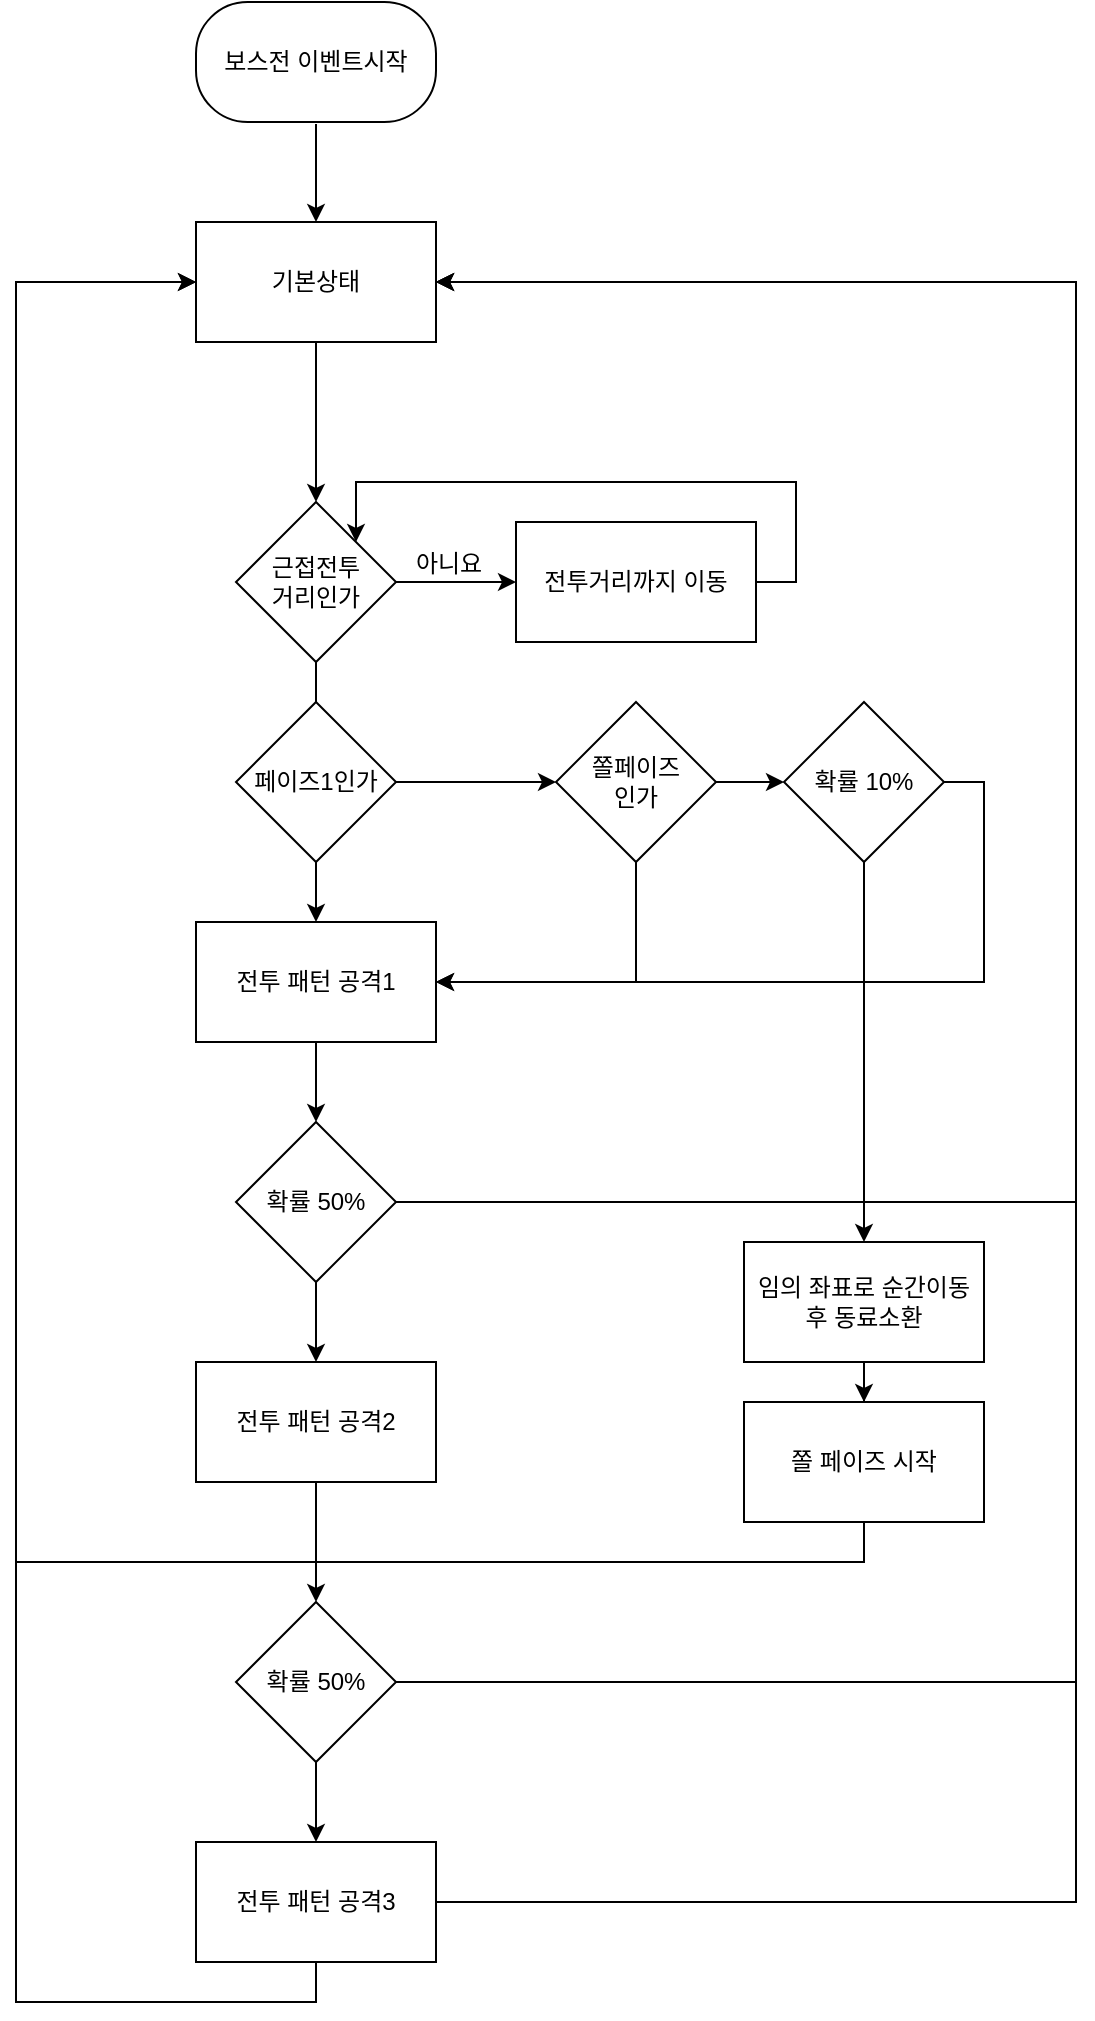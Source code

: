 <mxfile version="21.7.1" type="github">
  <diagram name="페이지-1" id="j2yFghRVwuGQoitiAyQ0">
    <mxGraphModel dx="1434" dy="758" grid="1" gridSize="10" guides="1" tooltips="1" connect="1" arrows="1" fold="1" page="1" pageScale="1" pageWidth="827" pageHeight="1169" math="0" shadow="0">
      <root>
        <mxCell id="0" />
        <mxCell id="1" parent="0" />
        <mxCell id="eIThkSBVGZAdPtDnnVyc-22" value="" style="edgeStyle=orthogonalEdgeStyle;rounded=0;orthogonalLoop=1;jettySize=auto;html=1;" edge="1" parent="1" source="eIThkSBVGZAdPtDnnVyc-1" target="eIThkSBVGZAdPtDnnVyc-21">
          <mxGeometry relative="1" as="geometry" />
        </mxCell>
        <mxCell id="eIThkSBVGZAdPtDnnVyc-1" value="전투 패턴 공격1" style="rounded=0;whiteSpace=wrap;html=1;" vertex="1" parent="1">
          <mxGeometry x="170" y="500" width="120" height="60" as="geometry" />
        </mxCell>
        <mxCell id="eIThkSBVGZAdPtDnnVyc-26" value="" style="edgeStyle=orthogonalEdgeStyle;rounded=0;orthogonalLoop=1;jettySize=auto;html=1;" edge="1" parent="1" source="eIThkSBVGZAdPtDnnVyc-2" target="eIThkSBVGZAdPtDnnVyc-25">
          <mxGeometry relative="1" as="geometry" />
        </mxCell>
        <mxCell id="eIThkSBVGZAdPtDnnVyc-2" value="전투 패턴 공격2" style="rounded=0;whiteSpace=wrap;html=1;" vertex="1" parent="1">
          <mxGeometry x="170" y="720" width="120" height="60" as="geometry" />
        </mxCell>
        <mxCell id="eIThkSBVGZAdPtDnnVyc-7" value="" style="edgeStyle=orthogonalEdgeStyle;rounded=0;orthogonalLoop=1;jettySize=auto;html=1;" edge="1" parent="1" source="eIThkSBVGZAdPtDnnVyc-3" target="eIThkSBVGZAdPtDnnVyc-6">
          <mxGeometry relative="1" as="geometry" />
        </mxCell>
        <mxCell id="eIThkSBVGZAdPtDnnVyc-20" style="edgeStyle=orthogonalEdgeStyle;rounded=0;orthogonalLoop=1;jettySize=auto;html=1;exitX=0.5;exitY=1;exitDx=0;exitDy=0;entryX=0.5;entryY=0;entryDx=0;entryDy=0;" edge="1" parent="1" source="eIThkSBVGZAdPtDnnVyc-3" target="eIThkSBVGZAdPtDnnVyc-1">
          <mxGeometry relative="1" as="geometry" />
        </mxCell>
        <mxCell id="eIThkSBVGZAdPtDnnVyc-3" value="근접전투&lt;br&gt;거리인가" style="rhombus;whiteSpace=wrap;html=1;" vertex="1" parent="1">
          <mxGeometry x="190" y="290" width="80" height="80" as="geometry" />
        </mxCell>
        <mxCell id="eIThkSBVGZAdPtDnnVyc-32" value="" style="edgeStyle=orthogonalEdgeStyle;rounded=0;orthogonalLoop=1;jettySize=auto;html=1;" edge="1" parent="1" source="eIThkSBVGZAdPtDnnVyc-5" target="eIThkSBVGZAdPtDnnVyc-30">
          <mxGeometry relative="1" as="geometry" />
        </mxCell>
        <mxCell id="eIThkSBVGZAdPtDnnVyc-5" value="보스전 이벤트시작" style="rounded=1;whiteSpace=wrap;html=1;perimeterSpacing=1;arcSize=43;" vertex="1" parent="1">
          <mxGeometry x="170" y="40" width="120" height="60" as="geometry" />
        </mxCell>
        <mxCell id="eIThkSBVGZAdPtDnnVyc-14" style="edgeStyle=orthogonalEdgeStyle;rounded=0;orthogonalLoop=1;jettySize=auto;html=1;exitX=1;exitY=0.5;exitDx=0;exitDy=0;entryX=1;entryY=0;entryDx=0;entryDy=0;" edge="1" parent="1" source="eIThkSBVGZAdPtDnnVyc-6" target="eIThkSBVGZAdPtDnnVyc-3">
          <mxGeometry relative="1" as="geometry">
            <Array as="points">
              <mxPoint x="470" y="330" />
              <mxPoint x="470" y="280" />
              <mxPoint x="250" y="280" />
            </Array>
          </mxGeometry>
        </mxCell>
        <mxCell id="eIThkSBVGZAdPtDnnVyc-6" value="전투거리까지 이동" style="whiteSpace=wrap;html=1;" vertex="1" parent="1">
          <mxGeometry x="330" y="300" width="120" height="60" as="geometry" />
        </mxCell>
        <mxCell id="eIThkSBVGZAdPtDnnVyc-12" value="아니요" style="text;html=1;align=center;verticalAlign=middle;resizable=0;points=[];autosize=1;strokeColor=none;fillColor=none;" vertex="1" parent="1">
          <mxGeometry x="266" y="306" width="60" height="30" as="geometry" />
        </mxCell>
        <mxCell id="eIThkSBVGZAdPtDnnVyc-23" value="" style="edgeStyle=orthogonalEdgeStyle;rounded=0;orthogonalLoop=1;jettySize=auto;html=1;" edge="1" parent="1" source="eIThkSBVGZAdPtDnnVyc-21" target="eIThkSBVGZAdPtDnnVyc-2">
          <mxGeometry relative="1" as="geometry" />
        </mxCell>
        <mxCell id="eIThkSBVGZAdPtDnnVyc-35" style="edgeStyle=orthogonalEdgeStyle;rounded=0;orthogonalLoop=1;jettySize=auto;html=1;exitX=1;exitY=0.5;exitDx=0;exitDy=0;entryX=1;entryY=0.5;entryDx=0;entryDy=0;" edge="1" parent="1" source="eIThkSBVGZAdPtDnnVyc-21" target="eIThkSBVGZAdPtDnnVyc-30">
          <mxGeometry relative="1" as="geometry">
            <Array as="points">
              <mxPoint x="610" y="640" />
              <mxPoint x="610" y="180" />
            </Array>
          </mxGeometry>
        </mxCell>
        <mxCell id="eIThkSBVGZAdPtDnnVyc-21" value="확률 50%" style="rhombus;whiteSpace=wrap;html=1;" vertex="1" parent="1">
          <mxGeometry x="190" y="600" width="80" height="80" as="geometry" />
        </mxCell>
        <mxCell id="eIThkSBVGZAdPtDnnVyc-28" value="" style="edgeStyle=orthogonalEdgeStyle;rounded=0;orthogonalLoop=1;jettySize=auto;html=1;" edge="1" parent="1" source="eIThkSBVGZAdPtDnnVyc-25" target="eIThkSBVGZAdPtDnnVyc-27">
          <mxGeometry relative="1" as="geometry" />
        </mxCell>
        <mxCell id="eIThkSBVGZAdPtDnnVyc-36" style="edgeStyle=orthogonalEdgeStyle;rounded=0;orthogonalLoop=1;jettySize=auto;html=1;exitX=1;exitY=0.5;exitDx=0;exitDy=0;entryX=1;entryY=0.5;entryDx=0;entryDy=0;" edge="1" parent="1" source="eIThkSBVGZAdPtDnnVyc-25" target="eIThkSBVGZAdPtDnnVyc-30">
          <mxGeometry relative="1" as="geometry">
            <Array as="points">
              <mxPoint x="610" y="880" />
              <mxPoint x="610" y="180" />
            </Array>
          </mxGeometry>
        </mxCell>
        <mxCell id="eIThkSBVGZAdPtDnnVyc-25" value="확률 50%" style="rhombus;whiteSpace=wrap;html=1;" vertex="1" parent="1">
          <mxGeometry x="190" y="840" width="80" height="80" as="geometry" />
        </mxCell>
        <mxCell id="eIThkSBVGZAdPtDnnVyc-37" style="edgeStyle=orthogonalEdgeStyle;rounded=0;orthogonalLoop=1;jettySize=auto;html=1;exitX=1;exitY=0.5;exitDx=0;exitDy=0;entryX=1;entryY=0.5;entryDx=0;entryDy=0;" edge="1" parent="1" source="eIThkSBVGZAdPtDnnVyc-27" target="eIThkSBVGZAdPtDnnVyc-30">
          <mxGeometry relative="1" as="geometry">
            <Array as="points">
              <mxPoint x="610" y="990" />
              <mxPoint x="610" y="180" />
            </Array>
          </mxGeometry>
        </mxCell>
        <mxCell id="eIThkSBVGZAdPtDnnVyc-52" style="edgeStyle=orthogonalEdgeStyle;rounded=0;orthogonalLoop=1;jettySize=auto;html=1;exitX=0.5;exitY=1;exitDx=0;exitDy=0;entryX=0;entryY=0.5;entryDx=0;entryDy=0;" edge="1" parent="1" source="eIThkSBVGZAdPtDnnVyc-27" target="eIThkSBVGZAdPtDnnVyc-30">
          <mxGeometry relative="1" as="geometry">
            <Array as="points">
              <mxPoint x="230" y="1040" />
              <mxPoint x="80" y="1040" />
              <mxPoint x="80" y="180" />
            </Array>
          </mxGeometry>
        </mxCell>
        <mxCell id="eIThkSBVGZAdPtDnnVyc-27" value="전투 패턴 공격3" style="rounded=0;whiteSpace=wrap;html=1;" vertex="1" parent="1">
          <mxGeometry x="170" y="960" width="120" height="60" as="geometry" />
        </mxCell>
        <mxCell id="eIThkSBVGZAdPtDnnVyc-34" style="edgeStyle=orthogonalEdgeStyle;rounded=0;orthogonalLoop=1;jettySize=auto;html=1;exitX=0.5;exitY=1;exitDx=0;exitDy=0;entryX=0.5;entryY=0;entryDx=0;entryDy=0;" edge="1" parent="1" source="eIThkSBVGZAdPtDnnVyc-30" target="eIThkSBVGZAdPtDnnVyc-3">
          <mxGeometry relative="1" as="geometry" />
        </mxCell>
        <mxCell id="eIThkSBVGZAdPtDnnVyc-30" value="기본상태" style="whiteSpace=wrap;html=1;" vertex="1" parent="1">
          <mxGeometry x="170" y="150" width="120" height="60" as="geometry" />
        </mxCell>
        <mxCell id="eIThkSBVGZAdPtDnnVyc-40" style="edgeStyle=orthogonalEdgeStyle;rounded=0;orthogonalLoop=1;jettySize=auto;html=1;exitX=1;exitY=0.5;exitDx=0;exitDy=0;entryX=0;entryY=0.5;entryDx=0;entryDy=0;" edge="1" parent="1" source="eIThkSBVGZAdPtDnnVyc-38" target="eIThkSBVGZAdPtDnnVyc-39">
          <mxGeometry relative="1" as="geometry" />
        </mxCell>
        <mxCell id="eIThkSBVGZAdPtDnnVyc-38" value="페이즈1인가" style="rhombus;whiteSpace=wrap;html=1;" vertex="1" parent="1">
          <mxGeometry x="190" y="390" width="80" height="80" as="geometry" />
        </mxCell>
        <mxCell id="eIThkSBVGZAdPtDnnVyc-43" value="" style="edgeStyle=orthogonalEdgeStyle;rounded=0;orthogonalLoop=1;jettySize=auto;html=1;entryX=1;entryY=0.5;entryDx=0;entryDy=0;" edge="1" parent="1" source="eIThkSBVGZAdPtDnnVyc-39" target="eIThkSBVGZAdPtDnnVyc-1">
          <mxGeometry relative="1" as="geometry">
            <Array as="points">
              <mxPoint x="390" y="530" />
            </Array>
          </mxGeometry>
        </mxCell>
        <mxCell id="eIThkSBVGZAdPtDnnVyc-49" value="" style="edgeStyle=orthogonalEdgeStyle;rounded=0;orthogonalLoop=1;jettySize=auto;html=1;" edge="1" parent="1" source="eIThkSBVGZAdPtDnnVyc-39" target="eIThkSBVGZAdPtDnnVyc-46">
          <mxGeometry relative="1" as="geometry" />
        </mxCell>
        <mxCell id="eIThkSBVGZAdPtDnnVyc-39" value="쫄페이즈&lt;br&gt;인가" style="rhombus;whiteSpace=wrap;html=1;" vertex="1" parent="1">
          <mxGeometry x="350" y="390" width="80" height="80" as="geometry" />
        </mxCell>
        <mxCell id="eIThkSBVGZAdPtDnnVyc-45" value="" style="edgeStyle=orthogonalEdgeStyle;rounded=0;orthogonalLoop=1;jettySize=auto;html=1;" edge="1" parent="1" source="eIThkSBVGZAdPtDnnVyc-42" target="eIThkSBVGZAdPtDnnVyc-44">
          <mxGeometry relative="1" as="geometry" />
        </mxCell>
        <mxCell id="eIThkSBVGZAdPtDnnVyc-42" value="임의 좌표로 순간이동 후 동료소환" style="whiteSpace=wrap;html=1;" vertex="1" parent="1">
          <mxGeometry x="444" y="660" width="120" height="60" as="geometry" />
        </mxCell>
        <mxCell id="eIThkSBVGZAdPtDnnVyc-51" style="edgeStyle=orthogonalEdgeStyle;rounded=0;orthogonalLoop=1;jettySize=auto;html=1;exitX=0.5;exitY=1;exitDx=0;exitDy=0;entryX=0;entryY=0.5;entryDx=0;entryDy=0;" edge="1" parent="1" source="eIThkSBVGZAdPtDnnVyc-44" target="eIThkSBVGZAdPtDnnVyc-30">
          <mxGeometry relative="1" as="geometry">
            <Array as="points">
              <mxPoint x="504" y="820" />
              <mxPoint x="80" y="820" />
              <mxPoint x="80" y="180" />
            </Array>
          </mxGeometry>
        </mxCell>
        <mxCell id="eIThkSBVGZAdPtDnnVyc-44" value="쫄 페이즈 시작" style="whiteSpace=wrap;html=1;" vertex="1" parent="1">
          <mxGeometry x="444" y="740" width="120" height="60" as="geometry" />
        </mxCell>
        <mxCell id="eIThkSBVGZAdPtDnnVyc-48" style="edgeStyle=orthogonalEdgeStyle;rounded=0;orthogonalLoop=1;jettySize=auto;html=1;exitX=1;exitY=0.5;exitDx=0;exitDy=0;entryX=1;entryY=0.5;entryDx=0;entryDy=0;" edge="1" parent="1" source="eIThkSBVGZAdPtDnnVyc-46" target="eIThkSBVGZAdPtDnnVyc-1">
          <mxGeometry relative="1" as="geometry" />
        </mxCell>
        <mxCell id="eIThkSBVGZAdPtDnnVyc-50" value="" style="edgeStyle=orthogonalEdgeStyle;rounded=0;orthogonalLoop=1;jettySize=auto;html=1;" edge="1" parent="1" source="eIThkSBVGZAdPtDnnVyc-46" target="eIThkSBVGZAdPtDnnVyc-42">
          <mxGeometry relative="1" as="geometry" />
        </mxCell>
        <mxCell id="eIThkSBVGZAdPtDnnVyc-46" value="확률 10%" style="rhombus;whiteSpace=wrap;html=1;" vertex="1" parent="1">
          <mxGeometry x="464" y="390" width="80" height="80" as="geometry" />
        </mxCell>
      </root>
    </mxGraphModel>
  </diagram>
</mxfile>

